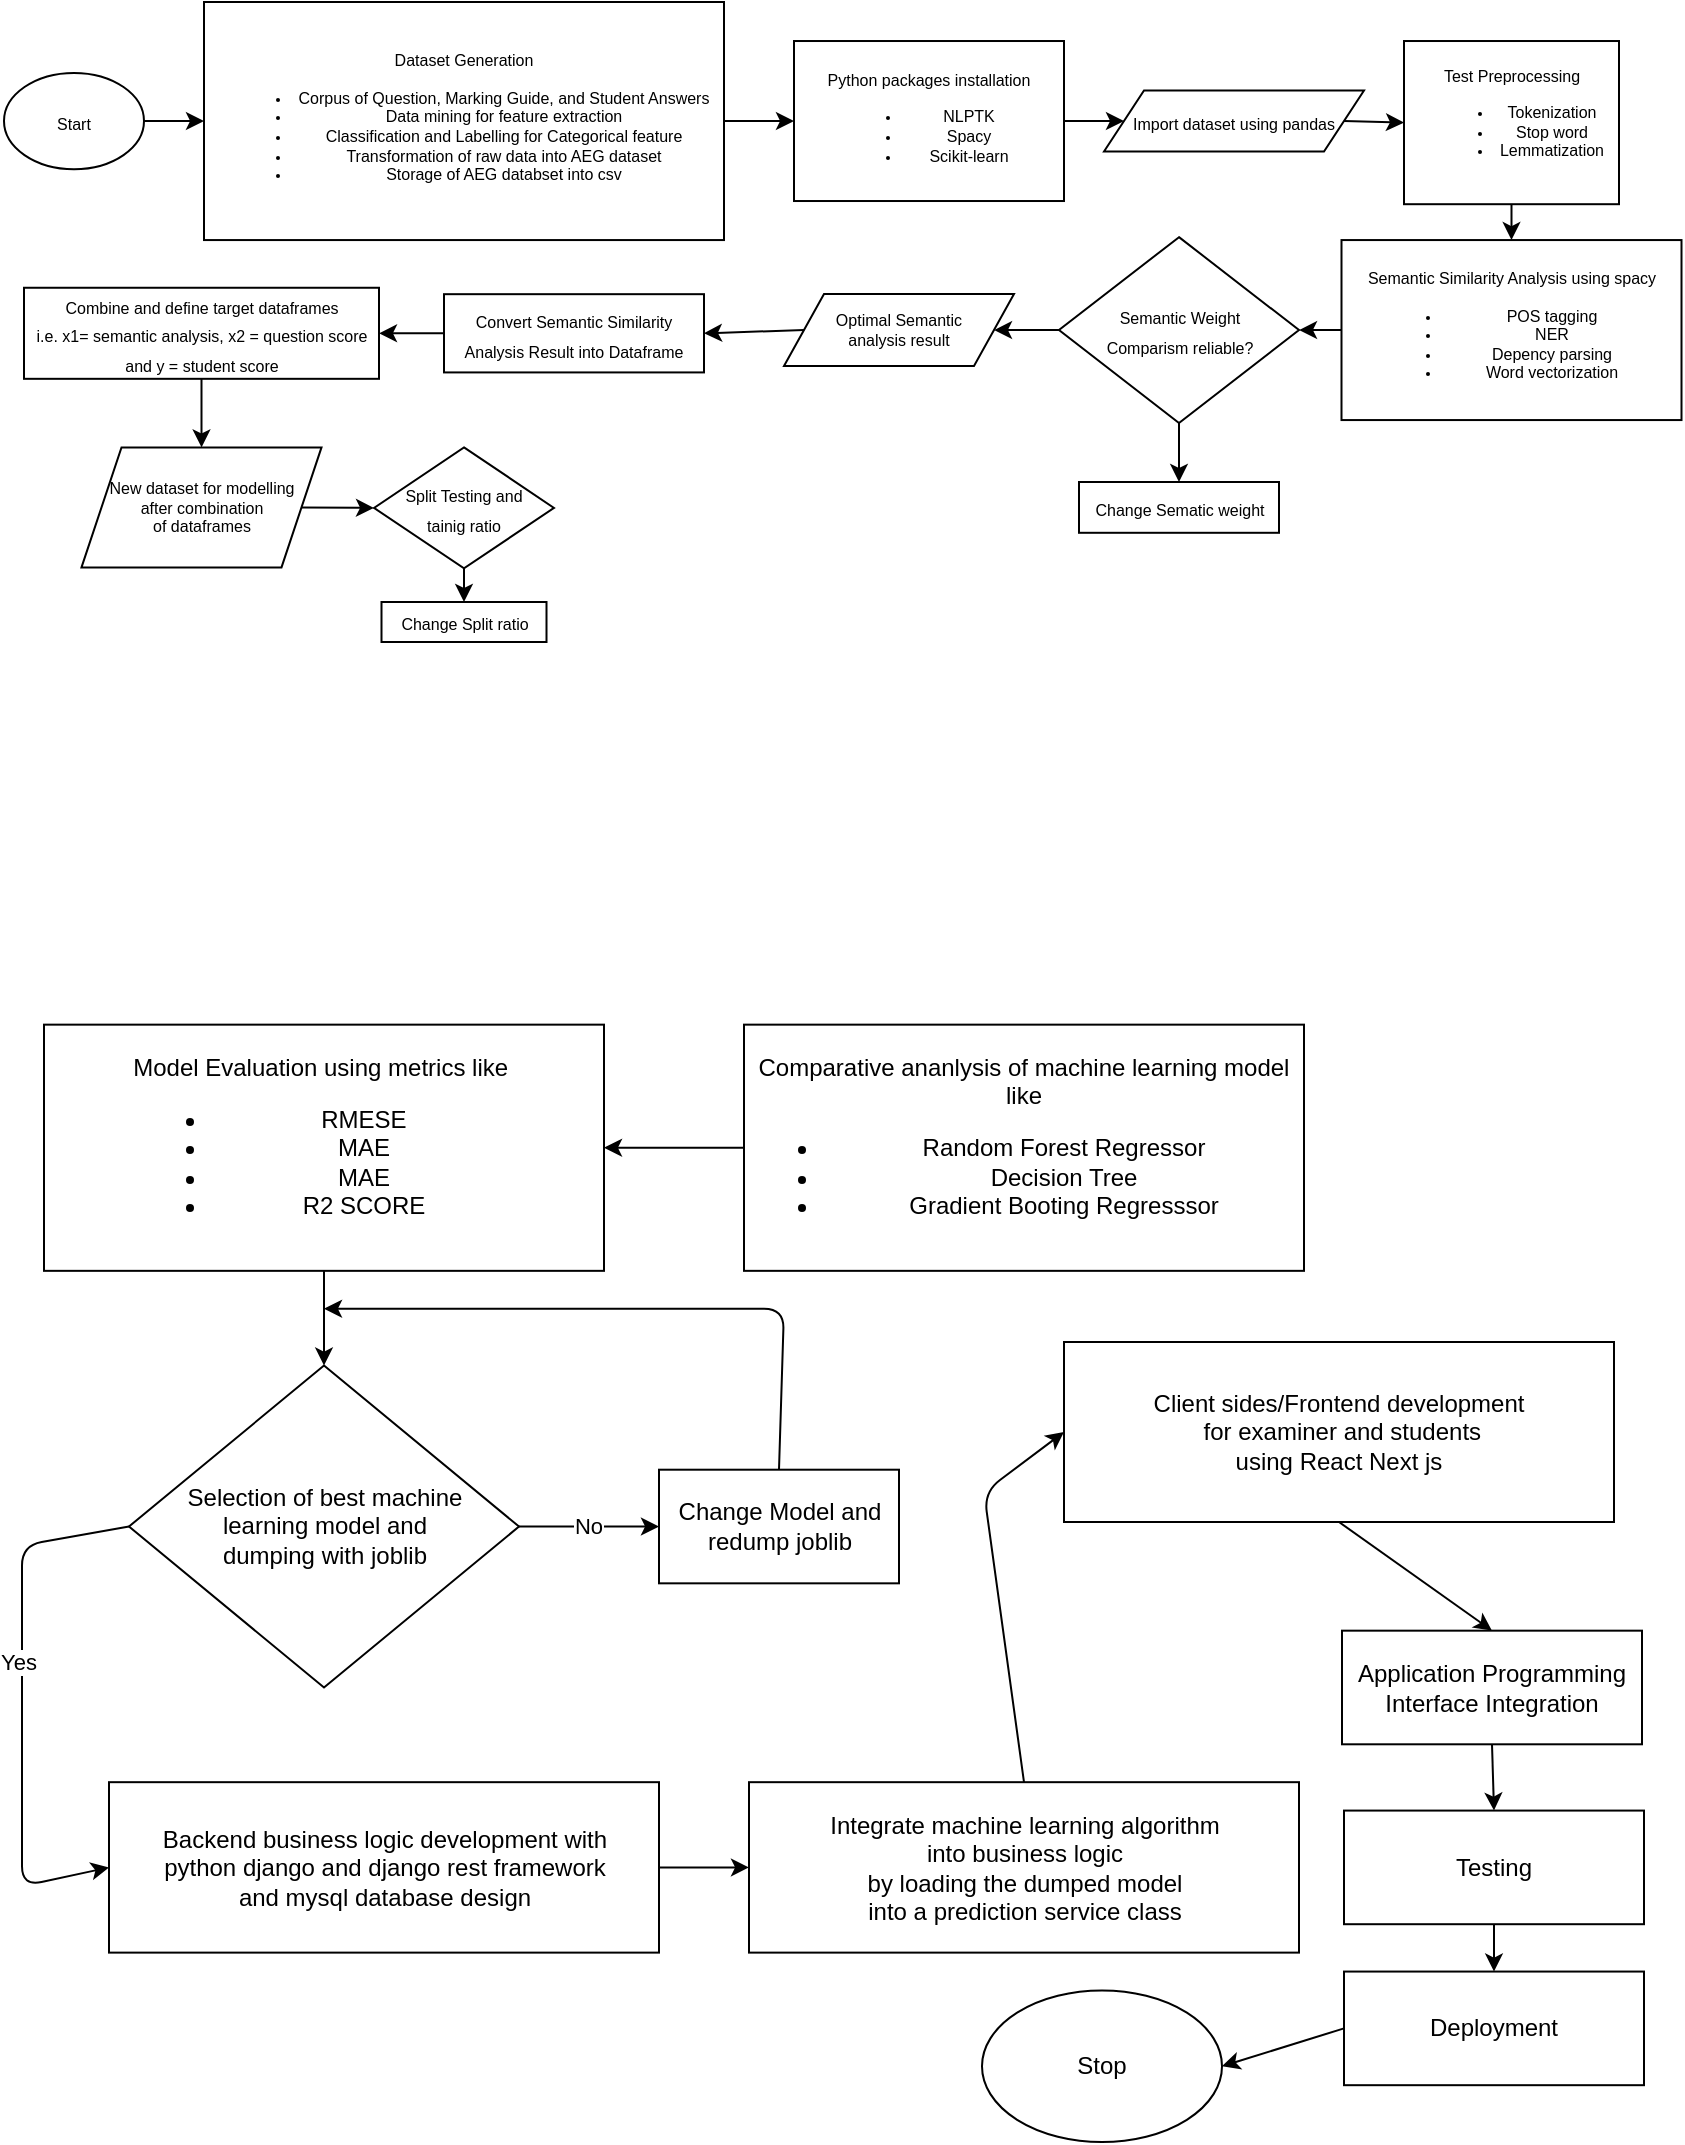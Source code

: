 <mxfile>
    <diagram id="v0POaVEqfWPxZcAgOBb1" name="Page-1">
        <mxGraphModel dx="1370" dy="640" grid="1" gridSize="10" guides="1" tooltips="1" connect="1" arrows="1" fold="1" page="1" pageScale="1" pageWidth="850" pageHeight="1100" math="0" shadow="0">
            <root>
                <mxCell id="0"/>
                <mxCell id="1" parent="0"/>
                <mxCell id="2" value="&lt;font style=&quot;font-size: 8px;&quot;&gt;Start&lt;/font&gt;" style="ellipse;whiteSpace=wrap;html=1;" parent="1" vertex="1">
                    <mxGeometry x="10" y="45.44" width="70" height="48.14" as="geometry"/>
                </mxCell>
                <mxCell id="117" style="edgeStyle=none;html=1;exitX=0.5;exitY=1;exitDx=0;exitDy=0;entryX=0.5;entryY=0;entryDx=0;entryDy=0;fontSize=8;" edge="1" parent="1" source="9" target="116">
                    <mxGeometry relative="1" as="geometry"/>
                </mxCell>
                <mxCell id="9" value="&lt;font style=&quot;font-size: 8px;&quot;&gt;Combine and define target dataframes&lt;br&gt;i.e. x1= semantic analysis, x2 = question score and y = student score&lt;/font&gt;" style="rounded=0;whiteSpace=wrap;html=1;" parent="1" vertex="1">
                    <mxGeometry x="20" y="152.88" width="177.5" height="45.53" as="geometry"/>
                </mxCell>
                <mxCell id="122" style="edgeStyle=none;html=1;exitX=0.5;exitY=1;exitDx=0;exitDy=0;entryX=0.5;entryY=0;entryDx=0;entryDy=0;fontSize=8;" edge="1" parent="1" source="12" target="72">
                    <mxGeometry relative="1" as="geometry"/>
                </mxCell>
                <mxCell id="12" value="&lt;font style=&quot;font-size: 8px;&quot;&gt;Split Testing and &lt;br&gt;tainig ratio&lt;/font&gt;" style="rhombus;whiteSpace=wrap;html=1;" parent="1" vertex="1">
                    <mxGeometry x="195" y="232.7" width="90" height="60.49" as="geometry"/>
                </mxCell>
                <mxCell id="15" value="Selection of best machine&lt;br&gt;learning model and&lt;br&gt;dumping with joblib" style="rhombus;whiteSpace=wrap;html=1;" parent="1" vertex="1">
                    <mxGeometry x="72.5" y="691.77" width="195" height="160.973" as="geometry"/>
                </mxCell>
                <mxCell id="23" value="Stop" style="ellipse;whiteSpace=wrap;html=1;" parent="1" vertex="1">
                    <mxGeometry x="499" y="1004.248" width="120" height="75.752" as="geometry"/>
                </mxCell>
                <mxCell id="51" value="&lt;font style=&quot;font-size: 8px;&quot;&gt;Dataset Generation&lt;br&gt;&lt;/font&gt;&lt;ul style=&quot;font-size: 8px;&quot;&gt;&lt;li style=&quot;&quot;&gt;&lt;font style=&quot;font-size: 8px;&quot;&gt;Corpus of Question, Marking Guide, and Student Answers&lt;/font&gt;&lt;/li&gt;&lt;li style=&quot;&quot;&gt;&lt;font style=&quot;font-size: 8px;&quot;&gt;Data mining for feature extraction&lt;/font&gt;&lt;/li&gt;&lt;li style=&quot;&quot;&gt;&lt;font style=&quot;font-size: 8px;&quot;&gt;Classification and Labelling for Categorical feature&lt;/font&gt;&lt;/li&gt;&lt;li style=&quot;&quot;&gt;&lt;font style=&quot;font-size: 8px;&quot;&gt;Transformation of raw data into AEG dataset&lt;/font&gt;&lt;/li&gt;&lt;li style=&quot;&quot;&gt;&lt;font style=&quot;font-size: 8px;&quot;&gt;Storage of AEG databset into csv&lt;/font&gt;&lt;/li&gt;&lt;/ul&gt;" style="rounded=0;whiteSpace=wrap;html=1;" parent="1" vertex="1">
                    <mxGeometry x="110" y="10.0" width="260" height="119.03" as="geometry"/>
                </mxCell>
                <mxCell id="57" style="edgeStyle=none;html=1;exitX=1;exitY=0.5;exitDx=0;exitDy=0;entryX=0;entryY=0.5;entryDx=0;entryDy=0;" parent="1" source="2" target="51" edge="1">
                    <mxGeometry relative="1" as="geometry"/>
                </mxCell>
                <mxCell id="52" value="&lt;font style=&quot;font-size: 8px;&quot;&gt;Python packages installation&lt;br&gt;&lt;/font&gt;&lt;ul style=&quot;font-size: 8px;&quot;&gt;&lt;li&gt;&lt;font style=&quot;font-size: 8px;&quot;&gt;NLPTK&lt;/font&gt;&lt;/li&gt;&lt;li&gt;&lt;font style=&quot;font-size: 8px;&quot;&gt;Spacy&lt;/font&gt;&lt;/li&gt;&lt;li&gt;&lt;font style=&quot;font-size: 8px;&quot;&gt;Scikit-learn&lt;/font&gt;&lt;/li&gt;&lt;/ul&gt;" style="rounded=0;whiteSpace=wrap;html=1;" parent="1" vertex="1">
                    <mxGeometry x="405" y="29.51" width="135" height="80" as="geometry"/>
                </mxCell>
                <mxCell id="58" style="edgeStyle=none;html=1;exitX=1;exitY=0.5;exitDx=0;exitDy=0;" parent="1" source="51" target="52" edge="1">
                    <mxGeometry relative="1" as="geometry"/>
                </mxCell>
                <mxCell id="106" style="edgeStyle=none;html=1;exitX=1;exitY=0.5;exitDx=0;exitDy=0;entryX=0;entryY=0.5;entryDx=0;entryDy=0;fontSize=8;" edge="1" parent="1" source="53" target="54">
                    <mxGeometry relative="1" as="geometry"/>
                </mxCell>
                <mxCell id="53" value="&lt;font style=&quot;font-size: 8px;&quot;&gt;Import dataset using pandas&lt;/font&gt;" style="shape=parallelogram;perimeter=parallelogramPerimeter;whiteSpace=wrap;html=1;fixedSize=1;" parent="1" vertex="1">
                    <mxGeometry x="560" y="54.25" width="130" height="30.53" as="geometry"/>
                </mxCell>
                <mxCell id="59" style="edgeStyle=none;html=1;exitX=1;exitY=0.5;exitDx=0;exitDy=0;entryX=0;entryY=0.5;entryDx=0;entryDy=0;" parent="1" source="52" target="53" edge="1">
                    <mxGeometry relative="1" as="geometry"/>
                </mxCell>
                <mxCell id="108" style="edgeStyle=none;html=1;exitX=0.5;exitY=1;exitDx=0;exitDy=0;entryX=0.5;entryY=0;entryDx=0;entryDy=0;fontSize=8;" edge="1" parent="1" source="54" target="55">
                    <mxGeometry relative="1" as="geometry"/>
                </mxCell>
                <mxCell id="54" value="&lt;div style=&quot;font-size: 8px;&quot;&gt;&lt;span style=&quot;background-color: initial;&quot;&gt;&lt;font style=&quot;font-size: 8px;&quot;&gt;Test Preprocessing&lt;/font&gt;&lt;/span&gt;&lt;/div&gt;&lt;ul style=&quot;font-size: 8px;&quot;&gt;&lt;li style=&quot;&quot;&gt;&lt;font style=&quot;font-size: 8px;&quot;&gt;Tokenization&lt;/font&gt;&lt;/li&gt;&lt;li style=&quot;&quot;&gt;&lt;font style=&quot;font-size: 8px;&quot;&gt;Stop word&lt;/font&gt;&lt;/li&gt;&lt;li style=&quot;&quot;&gt;&lt;font style=&quot;font-size: 8px;&quot;&gt;Lemmatization&lt;/font&gt;&lt;/li&gt;&lt;/ul&gt;" style="rounded=0;whiteSpace=wrap;html=1;" parent="1" vertex="1">
                    <mxGeometry x="710" y="29.51" width="107.5" height="81.59" as="geometry"/>
                </mxCell>
                <mxCell id="55" value="&lt;font style=&quot;font-size: 8px;&quot;&gt;Semantic Similarity Analysis using spacy&lt;br&gt;&lt;/font&gt;&lt;ul style=&quot;font-size: 8px;&quot;&gt;&lt;li style=&quot;&quot;&gt;&lt;font style=&quot;font-size: 8px;&quot;&gt;POS tagging&lt;/font&gt;&lt;/li&gt;&lt;li style=&quot;&quot;&gt;&lt;font style=&quot;font-size: 8px;&quot;&gt;NER&lt;/font&gt;&lt;/li&gt;&lt;li style=&quot;&quot;&gt;&lt;font style=&quot;font-size: 8px;&quot;&gt;Depency parsing&lt;/font&gt;&lt;/li&gt;&lt;li style=&quot;&quot;&gt;&lt;font style=&quot;font-size: 8px;&quot;&gt;Word vectorization&lt;/font&gt;&lt;/li&gt;&lt;/ul&gt;" style="rounded=0;whiteSpace=wrap;html=1;" parent="1" vertex="1">
                    <mxGeometry x="678.75" y="129.03" width="170" height="90" as="geometry"/>
                </mxCell>
                <mxCell id="114" style="edgeStyle=none;html=1;exitX=0;exitY=0.5;exitDx=0;exitDy=0;entryX=1;entryY=0.5;entryDx=0;entryDy=0;fontSize=8;" edge="1" parent="1" source="56" target="112">
                    <mxGeometry relative="1" as="geometry"/>
                </mxCell>
                <mxCell id="118" style="edgeStyle=none;html=1;exitX=0.5;exitY=1;exitDx=0;exitDy=0;entryX=0.5;entryY=0;entryDx=0;entryDy=0;fontSize=8;" edge="1" parent="1" source="56" target="63">
                    <mxGeometry relative="1" as="geometry"/>
                </mxCell>
                <mxCell id="56" value="&lt;font style=&quot;font-size: 8px;&quot;&gt;Semantic Weight &lt;br&gt;Comparism reliable?&lt;/font&gt;" style="rhombus;whiteSpace=wrap;html=1;" parent="1" vertex="1">
                    <mxGeometry x="537.5" y="127.57" width="120" height="92.91" as="geometry"/>
                </mxCell>
                <mxCell id="62" style="edgeStyle=none;html=1;exitX=0;exitY=0.5;exitDx=0;exitDy=0;entryX=1;entryY=0.5;entryDx=0;entryDy=0;" parent="1" source="55" target="56" edge="1">
                    <mxGeometry relative="1" as="geometry"/>
                </mxCell>
                <mxCell id="63" value="&lt;font style=&quot;font-size: 8px;&quot;&gt;Change Sematic weight&lt;/font&gt;" style="rounded=0;whiteSpace=wrap;html=1;" parent="1" vertex="1">
                    <mxGeometry x="547.5" y="250.0" width="100" height="25.4" as="geometry"/>
                </mxCell>
                <mxCell id="110" style="edgeStyle=none;html=1;exitX=0;exitY=0.5;exitDx=0;exitDy=0;entryX=1;entryY=0.5;entryDx=0;entryDy=0;fontSize=8;" edge="1" parent="1" source="66" target="9">
                    <mxGeometry relative="1" as="geometry"/>
                </mxCell>
                <mxCell id="66" value="&lt;font style=&quot;font-size: 8px;&quot;&gt;Convert Semantic Similarity&lt;br&gt;Analysis Result into Dataframe&lt;/font&gt;" style="rounded=0;whiteSpace=wrap;html=1;" parent="1" vertex="1">
                    <mxGeometry x="230" y="156.09" width="130" height="39.12" as="geometry"/>
                </mxCell>
                <mxCell id="72" value="&lt;font style=&quot;font-size: 8px;&quot;&gt;Change Split ratio&lt;/font&gt;" style="rounded=0;whiteSpace=wrap;html=1;" parent="1" vertex="1">
                    <mxGeometry x="198.75" y="310" width="82.5" height="20" as="geometry"/>
                </mxCell>
                <mxCell id="75" value="Comparative ananlysis of machine learning model like&lt;br&gt;&lt;ul&gt;&lt;li&gt;Random Forest Regressor&lt;/li&gt;&lt;li&gt;Decision Tree&lt;/li&gt;&lt;li&gt;Gradient Booting Regresssor&lt;/li&gt;&lt;/ul&gt;" style="rounded=0;whiteSpace=wrap;html=1;" parent="1" vertex="1">
                    <mxGeometry x="380" y="521.327" width="280" height="123.097" as="geometry"/>
                </mxCell>
                <mxCell id="80" style="edgeStyle=none;html=1;exitX=0.5;exitY=1;exitDx=0;exitDy=0;entryX=0.5;entryY=0;entryDx=0;entryDy=0;" parent="1" source="78" target="15" edge="1">
                    <mxGeometry relative="1" as="geometry"/>
                </mxCell>
                <mxCell id="78" value="Model Evaluation using metrics like&amp;nbsp;&lt;br&gt;&lt;ul&gt;&lt;li&gt;RMESE&lt;/li&gt;&lt;li&gt;MAE&lt;/li&gt;&lt;li&gt;MAE&lt;/li&gt;&lt;li&gt;R2 SCORE&lt;/li&gt;&lt;/ul&gt;" style="rounded=0;whiteSpace=wrap;html=1;" parent="1" vertex="1">
                    <mxGeometry x="30" y="521.327" width="280" height="123.097" as="geometry"/>
                </mxCell>
                <mxCell id="79" style="edgeStyle=none;html=1;exitX=0;exitY=0.5;exitDx=0;exitDy=0;entryX=1;entryY=0.5;entryDx=0;entryDy=0;" parent="1" source="75" target="78" edge="1">
                    <mxGeometry relative="1" as="geometry"/>
                </mxCell>
                <mxCell id="81" value="Backend business logic development with&lt;br&gt;python django and django rest framework&lt;br&gt;and mysql database design" style="rounded=0;whiteSpace=wrap;html=1;" parent="1" vertex="1">
                    <mxGeometry x="62.5" y="900.088" width="275" height="85.221" as="geometry"/>
                </mxCell>
                <mxCell id="83" style="edgeStyle=none;html=1;exitX=0;exitY=0.5;exitDx=0;exitDy=0;entryX=0;entryY=0.5;entryDx=0;entryDy=0;" parent="1" source="15" target="81" edge="1">
                    <mxGeometry relative="1" as="geometry">
                        <Array as="points">
                            <mxPoint x="19" y="781.726"/>
                            <mxPoint x="19" y="952.168"/>
                        </Array>
                    </mxGeometry>
                </mxCell>
                <mxCell id="84" value="Yes" style="edgeLabel;html=1;align=center;verticalAlign=middle;resizable=0;points=[];" parent="83" vertex="1" connectable="0">
                    <mxGeometry x="-0.173" y="-2" relative="1" as="geometry">
                        <mxPoint y="1" as="offset"/>
                    </mxGeometry>
                </mxCell>
                <mxCell id="85" value="Integrate machine learning algorithm&lt;br&gt;into business logic&lt;br&gt;by loading the dumped model&lt;br&gt;into a prediction service class" style="rounded=0;whiteSpace=wrap;html=1;" parent="1" vertex="1">
                    <mxGeometry x="382.5" y="900.088" width="275" height="85.221" as="geometry"/>
                </mxCell>
                <mxCell id="86" style="edgeStyle=none;html=1;exitX=1;exitY=0.5;exitDx=0;exitDy=0;" parent="1" source="81" target="85" edge="1">
                    <mxGeometry relative="1" as="geometry"/>
                </mxCell>
                <mxCell id="89" style="edgeStyle=none;html=1;exitX=0.5;exitY=0;exitDx=0;exitDy=0;" parent="1" source="87" edge="1">
                    <mxGeometry relative="1" as="geometry">
                        <mxPoint x="170" y="663.363" as="targetPoint"/>
                        <Array as="points">
                            <mxPoint x="400" y="663.363"/>
                        </Array>
                    </mxGeometry>
                </mxCell>
                <mxCell id="87" value="Change Model and redump joblib" style="rounded=0;whiteSpace=wrap;html=1;" parent="1" vertex="1">
                    <mxGeometry x="337.5" y="743.85" width="120" height="56.814" as="geometry"/>
                </mxCell>
                <mxCell id="88" value="No" style="edgeStyle=none;html=1;exitX=1;exitY=0.5;exitDx=0;exitDy=0;entryX=0;entryY=0.5;entryDx=0;entryDy=0;" parent="1" source="15" target="87" edge="1">
                    <mxGeometry relative="1" as="geometry"/>
                </mxCell>
                <mxCell id="95" value="Testing" style="rounded=0;whiteSpace=wrap;html=1;" parent="1" vertex="1">
                    <mxGeometry x="680" y="914.292" width="150" height="56.814" as="geometry"/>
                </mxCell>
                <mxCell id="99" style="edgeStyle=none;html=1;exitX=0;exitY=0.5;exitDx=0;exitDy=0;entryX=1;entryY=0.5;entryDx=0;entryDy=0;" parent="1" source="96" target="23" edge="1">
                    <mxGeometry relative="1" as="geometry"/>
                </mxCell>
                <mxCell id="96" value="Deployment" style="rounded=0;whiteSpace=wrap;html=1;" parent="1" vertex="1">
                    <mxGeometry x="680" y="994.779" width="150" height="56.814" as="geometry"/>
                </mxCell>
                <mxCell id="105" style="edgeStyle=none;html=1;exitX=0.5;exitY=1;exitDx=0;exitDy=0;entryX=0.5;entryY=0;entryDx=0;entryDy=0;" parent="1" source="95" target="96" edge="1">
                    <mxGeometry relative="1" as="geometry"/>
                </mxCell>
                <mxCell id="104" style="edgeStyle=none;html=1;exitX=0.5;exitY=1;exitDx=0;exitDy=0;entryX=0.5;entryY=0;entryDx=0;entryDy=0;" parent="1" source="93" target="95" edge="1">
                    <mxGeometry relative="1" as="geometry"/>
                </mxCell>
                <mxCell id="93" value="Application Programming&lt;br&gt;Interface Integration" style="rounded=0;whiteSpace=wrap;html=1;" parent="1" vertex="1">
                    <mxGeometry x="679" y="824.336" width="150" height="56.814" as="geometry"/>
                </mxCell>
                <mxCell id="90" value="Client sides/Frontend development&lt;br&gt;&amp;nbsp;for examiner and students&lt;br&gt;using React Next js" style="rounded=0;whiteSpace=wrap;html=1;" parent="1" vertex="1">
                    <mxGeometry x="540" y="680" width="275" height="90" as="geometry"/>
                </mxCell>
                <mxCell id="100" style="edgeStyle=none;html=1;exitX=0.5;exitY=0;exitDx=0;exitDy=0;entryX=0;entryY=0.5;entryDx=0;entryDy=0;" parent="1" source="85" target="90" edge="1">
                    <mxGeometry relative="1" as="geometry">
                        <Array as="points">
                            <mxPoint x="500" y="755"/>
                        </Array>
                    </mxGeometry>
                </mxCell>
                <mxCell id="103" style="edgeStyle=none;html=1;exitX=0.5;exitY=1;exitDx=0;exitDy=0;entryX=0.5;entryY=0;entryDx=0;entryDy=0;" parent="1" source="90" target="93" edge="1">
                    <mxGeometry relative="1" as="geometry"/>
                </mxCell>
                <mxCell id="115" style="edgeStyle=none;html=1;exitX=0;exitY=0.5;exitDx=0;exitDy=0;entryX=1;entryY=0.5;entryDx=0;entryDy=0;fontSize=8;" edge="1" parent="1" source="112" target="66">
                    <mxGeometry relative="1" as="geometry"/>
                </mxCell>
                <mxCell id="112" value="Optimal Semantic&lt;br&gt;analysis result" style="shape=parallelogram;perimeter=parallelogramPerimeter;whiteSpace=wrap;html=1;fixedSize=1;fontSize=8;" vertex="1" parent="1">
                    <mxGeometry x="400" y="156.04" width="115" height="35.97" as="geometry"/>
                </mxCell>
                <mxCell id="121" style="edgeStyle=none;html=1;exitX=1;exitY=0.5;exitDx=0;exitDy=0;entryX=0;entryY=0.5;entryDx=0;entryDy=0;fontSize=8;" edge="1" parent="1" source="116" target="12">
                    <mxGeometry relative="1" as="geometry"/>
                </mxCell>
                <mxCell id="116" value="New dataset for modelling&lt;br&gt;after combination &lt;br&gt;of dataframes" style="shape=parallelogram;perimeter=parallelogramPerimeter;whiteSpace=wrap;html=1;fixedSize=1;fontSize=8;" vertex="1" parent="1">
                    <mxGeometry x="48.75" y="232.7" width="120" height="60" as="geometry"/>
                </mxCell>
            </root>
        </mxGraphModel>
    </diagram>
</mxfile>